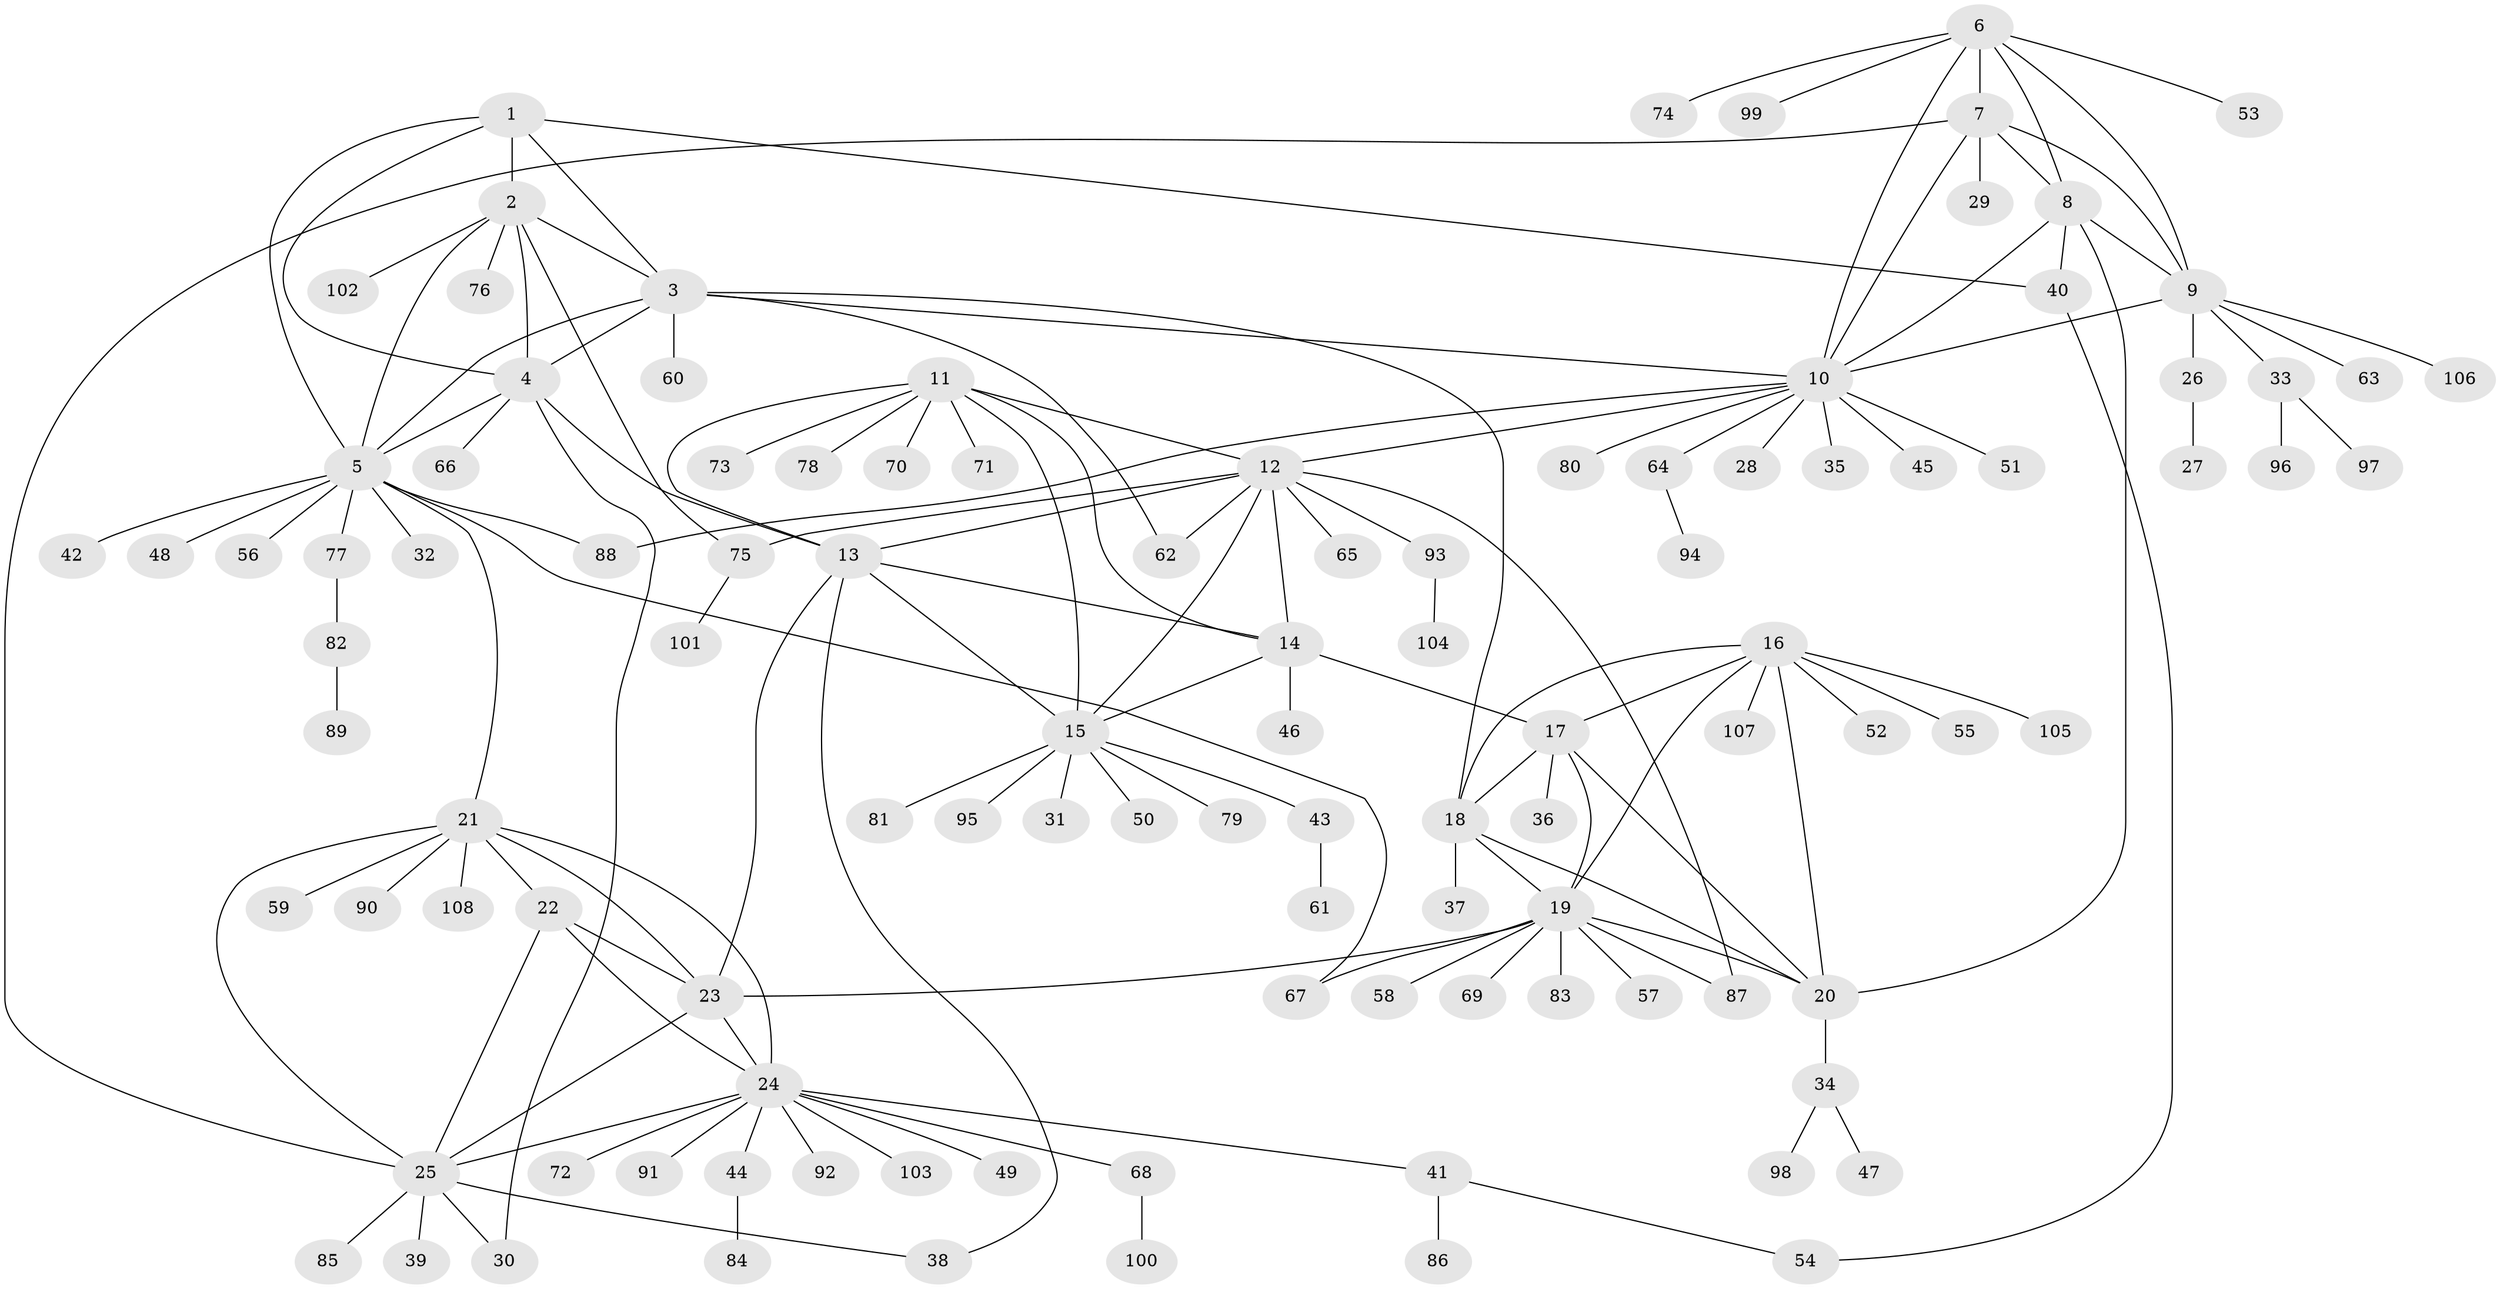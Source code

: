// coarse degree distribution, {6: 0.060240963855421686, 8: 0.03614457831325301, 7: 0.024096385542168676, 11: 0.024096385542168676, 4: 0.012048192771084338, 12: 0.012048192771084338, 5: 0.04819277108433735, 9: 0.012048192771084338, 10: 0.024096385542168676, 1: 0.6144578313253012, 2: 0.10843373493975904, 3: 0.024096385542168676}
// Generated by graph-tools (version 1.1) at 2025/52/02/27/25 19:52:18]
// undirected, 108 vertices, 152 edges
graph export_dot {
graph [start="1"]
  node [color=gray90,style=filled];
  1;
  2;
  3;
  4;
  5;
  6;
  7;
  8;
  9;
  10;
  11;
  12;
  13;
  14;
  15;
  16;
  17;
  18;
  19;
  20;
  21;
  22;
  23;
  24;
  25;
  26;
  27;
  28;
  29;
  30;
  31;
  32;
  33;
  34;
  35;
  36;
  37;
  38;
  39;
  40;
  41;
  42;
  43;
  44;
  45;
  46;
  47;
  48;
  49;
  50;
  51;
  52;
  53;
  54;
  55;
  56;
  57;
  58;
  59;
  60;
  61;
  62;
  63;
  64;
  65;
  66;
  67;
  68;
  69;
  70;
  71;
  72;
  73;
  74;
  75;
  76;
  77;
  78;
  79;
  80;
  81;
  82;
  83;
  84;
  85;
  86;
  87;
  88;
  89;
  90;
  91;
  92;
  93;
  94;
  95;
  96;
  97;
  98;
  99;
  100;
  101;
  102;
  103;
  104;
  105;
  106;
  107;
  108;
  1 -- 2;
  1 -- 3;
  1 -- 4;
  1 -- 5;
  1 -- 40;
  2 -- 3;
  2 -- 4;
  2 -- 5;
  2 -- 75;
  2 -- 76;
  2 -- 102;
  3 -- 4;
  3 -- 5;
  3 -- 10;
  3 -- 18;
  3 -- 60;
  3 -- 62;
  4 -- 5;
  4 -- 13;
  4 -- 30;
  4 -- 66;
  5 -- 21;
  5 -- 32;
  5 -- 42;
  5 -- 48;
  5 -- 56;
  5 -- 67;
  5 -- 77;
  5 -- 88;
  6 -- 7;
  6 -- 8;
  6 -- 9;
  6 -- 10;
  6 -- 53;
  6 -- 74;
  6 -- 99;
  7 -- 8;
  7 -- 9;
  7 -- 10;
  7 -- 25;
  7 -- 29;
  8 -- 9;
  8 -- 10;
  8 -- 20;
  8 -- 40;
  9 -- 10;
  9 -- 26;
  9 -- 33;
  9 -- 63;
  9 -- 106;
  10 -- 12;
  10 -- 28;
  10 -- 35;
  10 -- 45;
  10 -- 51;
  10 -- 64;
  10 -- 80;
  10 -- 88;
  11 -- 12;
  11 -- 13;
  11 -- 14;
  11 -- 15;
  11 -- 70;
  11 -- 71;
  11 -- 73;
  11 -- 78;
  12 -- 13;
  12 -- 14;
  12 -- 15;
  12 -- 62;
  12 -- 65;
  12 -- 75;
  12 -- 87;
  12 -- 93;
  13 -- 14;
  13 -- 15;
  13 -- 23;
  13 -- 38;
  14 -- 15;
  14 -- 17;
  14 -- 46;
  15 -- 31;
  15 -- 43;
  15 -- 50;
  15 -- 79;
  15 -- 81;
  15 -- 95;
  16 -- 17;
  16 -- 18;
  16 -- 19;
  16 -- 20;
  16 -- 52;
  16 -- 55;
  16 -- 105;
  16 -- 107;
  17 -- 18;
  17 -- 19;
  17 -- 20;
  17 -- 36;
  18 -- 19;
  18 -- 20;
  18 -- 37;
  19 -- 20;
  19 -- 23;
  19 -- 57;
  19 -- 58;
  19 -- 67;
  19 -- 69;
  19 -- 83;
  19 -- 87;
  20 -- 34;
  21 -- 22;
  21 -- 23;
  21 -- 24;
  21 -- 25;
  21 -- 59;
  21 -- 90;
  21 -- 108;
  22 -- 23;
  22 -- 24;
  22 -- 25;
  23 -- 24;
  23 -- 25;
  24 -- 25;
  24 -- 41;
  24 -- 44;
  24 -- 49;
  24 -- 68;
  24 -- 72;
  24 -- 91;
  24 -- 92;
  24 -- 103;
  25 -- 30;
  25 -- 38;
  25 -- 39;
  25 -- 85;
  26 -- 27;
  33 -- 96;
  33 -- 97;
  34 -- 47;
  34 -- 98;
  40 -- 54;
  41 -- 54;
  41 -- 86;
  43 -- 61;
  44 -- 84;
  64 -- 94;
  68 -- 100;
  75 -- 101;
  77 -- 82;
  82 -- 89;
  93 -- 104;
}
